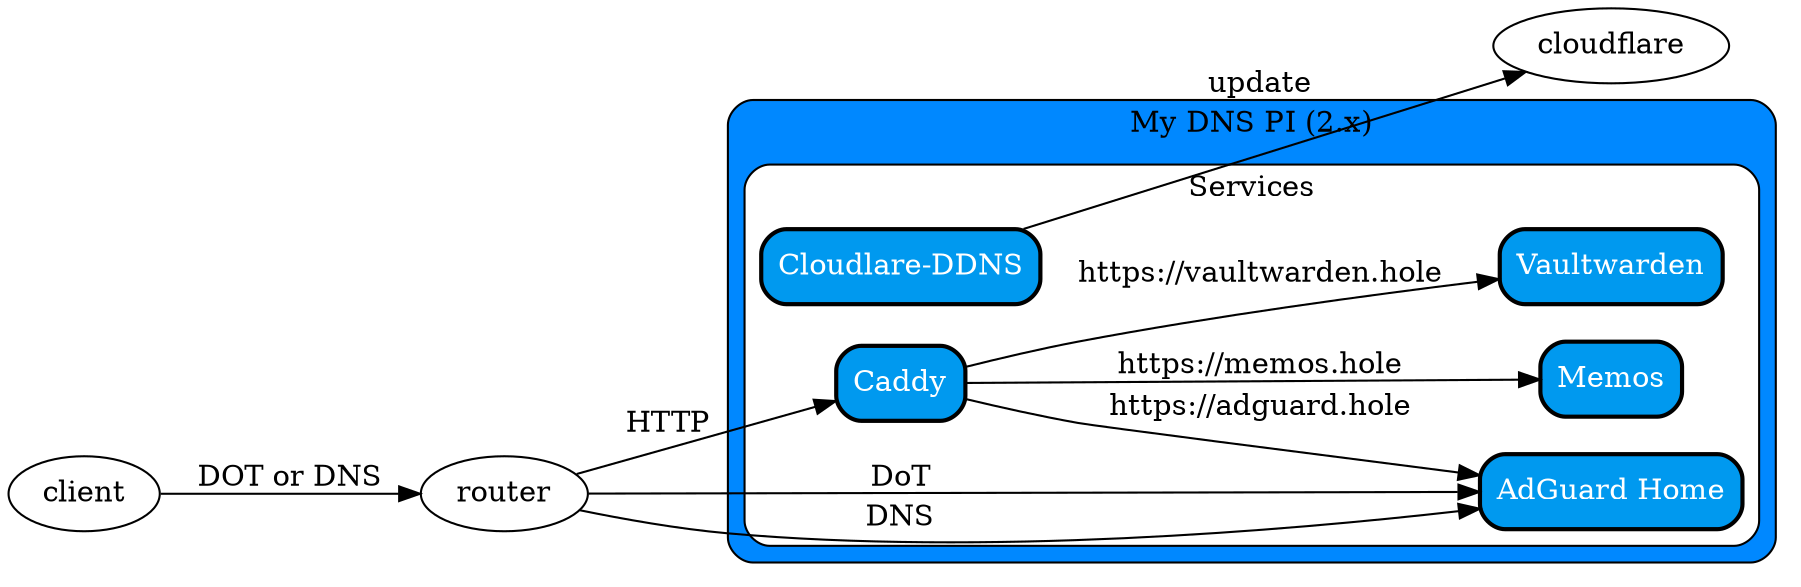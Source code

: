 digraph G {
    rankdir=LR

    subgraph cluster_0 {
        style="rounded,filled"
        fillcolor="#0088FF"

        node [style="rounded,filled", shape=box, penwidth=2, fillcolor="#0099EF", fontcolor=white]

        label="My DNS PI (2.x)"
        subgraph cluster_1 {
            fillcolor="#FFFFFF"
            label="Services"

            adguard_home [label="AdGuard Home"]

            caddy [label="Caddy"]
            cloudflare_ddns [label="Cloudlare-DDNS"]

            usememos[label="Memos"]
            vaultwarden[label="Vaultwarden"]
        }
    }

    client -> router [label="DOT or DNS"]

    //  Router
    router -> adguard_home [label="DoT"]
    router -> adguard_home [label="DNS"]
    router -> caddy [label="HTTP"]

    //  Caddy
    caddy -> adguard_home [label="https://adguard.hole"]
    caddy -> usememos [label="https://memos.hole"]
    caddy -> vaultwarden [label="https://vaultwarden.hole"]

    // Cloudflare DDNS
    cloudflare_ddns -> cloudflare [label="update"]
}
